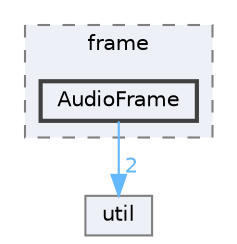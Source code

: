 digraph "AudioFrame"
{
 // LATEX_PDF_SIZE
  bgcolor="transparent";
  edge [fontname=Helvetica,fontsize=10,labelfontname=Helvetica,labelfontsize=10];
  node [fontname=Helvetica,fontsize=10,shape=box,height=0.2,width=0.4];
  compound=true
  subgraph clusterdir_5b4f0ac3f39cfcb6c3b247caa2266733 {
    graph [ bgcolor="#edf0f7", pencolor="grey50", label="frame", fontname=Helvetica,fontsize=10 style="filled,dashed", URL="dir_5b4f0ac3f39cfcb6c3b247caa2266733.html",tooltip=""]
  dir_e7aaa7f605378e7dd4245d6207a7e64c [label="AudioFrame", fillcolor="#edf0f7", color="grey25", style="filled,bold", URL="dir_e7aaa7f605378e7dd4245d6207a7e64c.html",tooltip=""];
  }
  dir_e149973d854717dc6b8288c5da85f4f9 [label="util", fillcolor="#edf0f7", color="grey50", style="filled", URL="dir_e149973d854717dc6b8288c5da85f4f9.html",tooltip=""];
  dir_e7aaa7f605378e7dd4245d6207a7e64c->dir_e149973d854717dc6b8288c5da85f4f9 [headlabel="2", labeldistance=1.5 headhref="dir_000036_000358.html" href="dir_000036_000358.html" color="steelblue1" fontcolor="steelblue1"];
}

